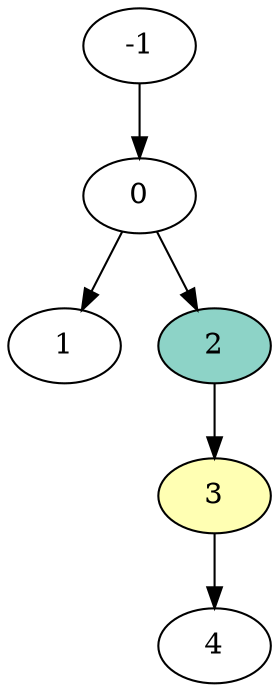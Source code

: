 digraph statespace {
node [colorscheme="set312" style=wedged]
-1 -> 0
0 -> 1
2 [style=filled fillcolor=1]
0 -> 2
3 [style=filled fillcolor=2]
2 -> 3
3 -> 4
}
